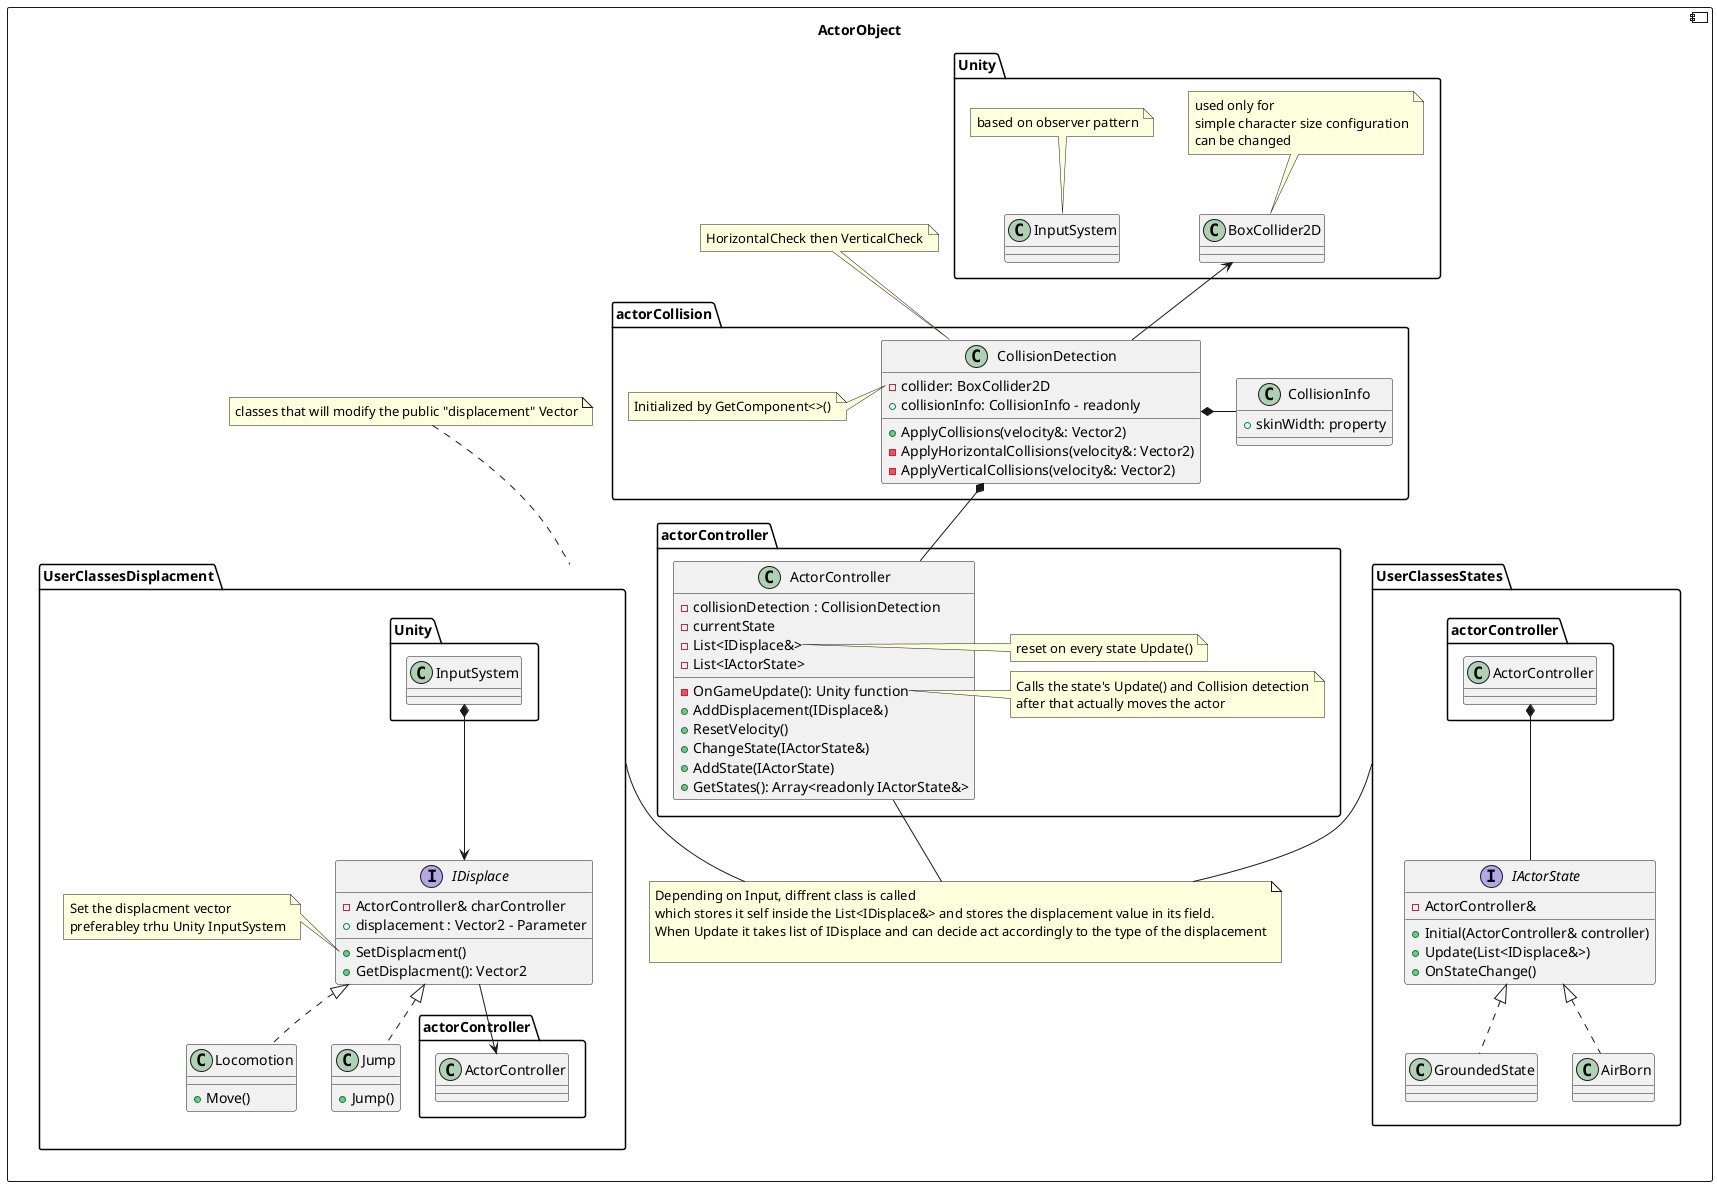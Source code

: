 @startuml class_overview
component ActorObject{
namespace Unity{
    class BoxCollider2D
    {

    }
    class InputSystem 
    {
    }

/' ++++++++++ NOTES ++++++++++ '/
note top of BoxCollider2D
    used only for
    simple character size configuration
    can be changed
end note

note top of InputSystem
    based on observer pattern
end note
/' --------- NOTES ----------- '/

}

namespace actorCollision{

    class CollisionInfo 
    {
        + skinWidth: property
    }

    class CollisionDetection 
    {
        - collider: BoxCollider2D 
        + collisionInfo: CollisionInfo - readonly
        + ApplyCollisions(velocity&: Vector2)
        - ApplyHorizontalCollisions(velocity&: Vector2)
        - ApplyVerticalCollisions(velocity&: Vector2)
    }

    CollisionDetection *- CollisionInfo

/' ++++++++++ NOTES ++++++++++ '/
note left of CollisionDetection::collider
    Initialized by GetComponent<>()
end note
/' --------- NOTES ----------- '/

}

namespace actorController{

    class ActorController
    {
        - collisionDetection : CollisionDetection
        - currentState
        - List<IDisplace&>
        - List<IActorState>
        - OnGameUpdate(): Unity function
        + AddDisplacement(IDisplace&)
        + ResetVelocity()
        + ChangeState(IActorState&)
        + AddState(IActorState) /'debatable if nessesery'/
        + GetStates(): Array<readonly IActorState&>
    }


/' ++++++++++ NOTES ++++++++++ '/
note right of ActorController::List<IDisplace&>
    reset on every state Update()
end note

note right of ActorController::OnGameUpdate
    Calls the state's Update() and Collision detection
    after that actually moves the actor
end note
/' --------- NOTES ----------- '/

}

namespace UserClassesDisplacment{
    interface IDisplace
    {
        - ActorController& charController
        + displacement : Vector2 - Parameter
        + SetDisplacment()
        + GetDisplacment(): Vector2
    }

    class Locomotion implements IDisplace
    {
        + Move()
    }
    class Jump  implements IDisplace
    {
        + Jump()
    }

    Unity.InputSystem *--> IDisplace
    IDisplace --> actorController.ActorController

/' ++++++++++ NOTES ++++++++++ '/
note left of IDisplace::SetDisplacment
    Set the displacment vector 
    preferabley trhu Unity InputSystem
end note
/' --------- NOTES ----------- '/
}

namespace UserClassesStates{
    interface IActorState
    {
        - ActorController&
        + Initial(ActorController& controller)
        + Update(List<IDisplace&>)
        + OnStateChange()
    }

    class GroundedState implements IActorState
    {

    }

    class AirBorn implements IActorState
    {

    }

    actorController.ActorController *-d- IActorState
}

actorCollision.CollisionDetection *-- actorController.ActorController

actorCollision.CollisionDetection -u-> Unity.BoxCollider2D



/' ++++++++++ NOTES ++++++++++ '/

note top of actorCollision.CollisionDetection
    HorizontalCheck then VerticalCheck
end note

note top of UserClassesDisplacment
    classes that will modify the public "displacement" Vector
end note

note as IDisplaceIActorStateNote
    Depending on Input, diffrent class is called
    which stores it self inside the List<IDisplace&> and stores the displacement value in its field.
    When Update it takes list of IDisplace and can decide act accordingly to the type of the displacement

end note 

UserClassesDisplacment -- IDisplaceIActorStateNote
UserClassesStates -- IDisplaceIActorStateNote
actorController.ActorController -- IDisplaceIActorStateNote

/' --------- NOTES ----------- '/

}
@enduml

@startuml InputToUpdate

IDisplace --> actorController : Store displacment vector and referenct to itself in List
actorController --> IActorState : Passes the stored List into the states Update method
IActorState -> IActorState : modifies the displecment vector accordingly

note as exmplenatin
    So deending on the state that the actor is in
    User can deploy diffrent behaviour
end note

@enduml